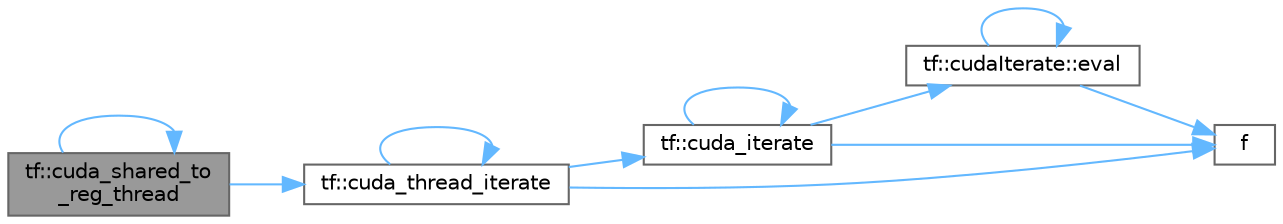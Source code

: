 digraph "tf::cuda_shared_to_reg_thread"
{
 // LATEX_PDF_SIZE
  bgcolor="transparent";
  edge [fontname=Helvetica,fontsize=10,labelfontname=Helvetica,labelfontsize=10];
  node [fontname=Helvetica,fontsize=10,shape=box,height=0.2,width=0.4];
  rankdir="LR";
  Node1 [id="Node000001",label="tf::cuda_shared_to\l_reg_thread",height=0.2,width=0.4,color="gray40", fillcolor="grey60", style="filled", fontcolor="black",tooltip=" "];
  Node1 -> Node1 [id="edge1_Node000001_Node000001",color="steelblue1",style="solid",tooltip=" "];
  Node1 -> Node2 [id="edge2_Node000001_Node000002",color="steelblue1",style="solid",tooltip=" "];
  Node2 [id="Node000002",label="tf::cuda_thread_iterate",height=0.2,width=0.4,color="grey40", fillcolor="white", style="filled",URL="$namespacetf.html#a288da5501602904a1180bf79d099c29d",tooltip=" "];
  Node2 -> Node3 [id="edge3_Node000002_Node000003",color="steelblue1",style="solid",tooltip=" "];
  Node3 [id="Node000003",label="tf::cuda_iterate",height=0.2,width=0.4,color="grey40", fillcolor="white", style="filled",URL="$namespacetf.html#a55e1e8a489984141bc8e0785cd13f9bc",tooltip=" "];
  Node3 -> Node3 [id="edge4_Node000003_Node000003",color="steelblue1",style="solid",tooltip=" "];
  Node3 -> Node4 [id="edge5_Node000003_Node000004",color="steelblue1",style="solid",tooltip=" "];
  Node4 [id="Node000004",label="tf::cudaIterate::eval",height=0.2,width=0.4,color="grey40", fillcolor="white", style="filled",URL="$structtf_1_1cuda_iterate.html#a46b1c72193af5cdfc8697a57754af6f9",tooltip=" "];
  Node4 -> Node4 [id="edge6_Node000004_Node000004",color="steelblue1",style="solid",tooltip=" "];
  Node4 -> Node5 [id="edge7_Node000004_Node000005",color="steelblue1",style="solid",tooltip=" "];
  Node5 [id="Node000005",label="f",height=0.2,width=0.4,color="grey40", fillcolor="white", style="filled",URL="$cxx11__tensor__map_8cpp.html#a7f507fea02198f6cb81c86640c7b1a4e",tooltip=" "];
  Node3 -> Node5 [id="edge8_Node000003_Node000005",color="steelblue1",style="solid",tooltip=" "];
  Node2 -> Node2 [id="edge9_Node000002_Node000002",color="steelblue1",style="solid",tooltip=" "];
  Node2 -> Node5 [id="edge10_Node000002_Node000005",color="steelblue1",style="solid",tooltip=" "];
}
